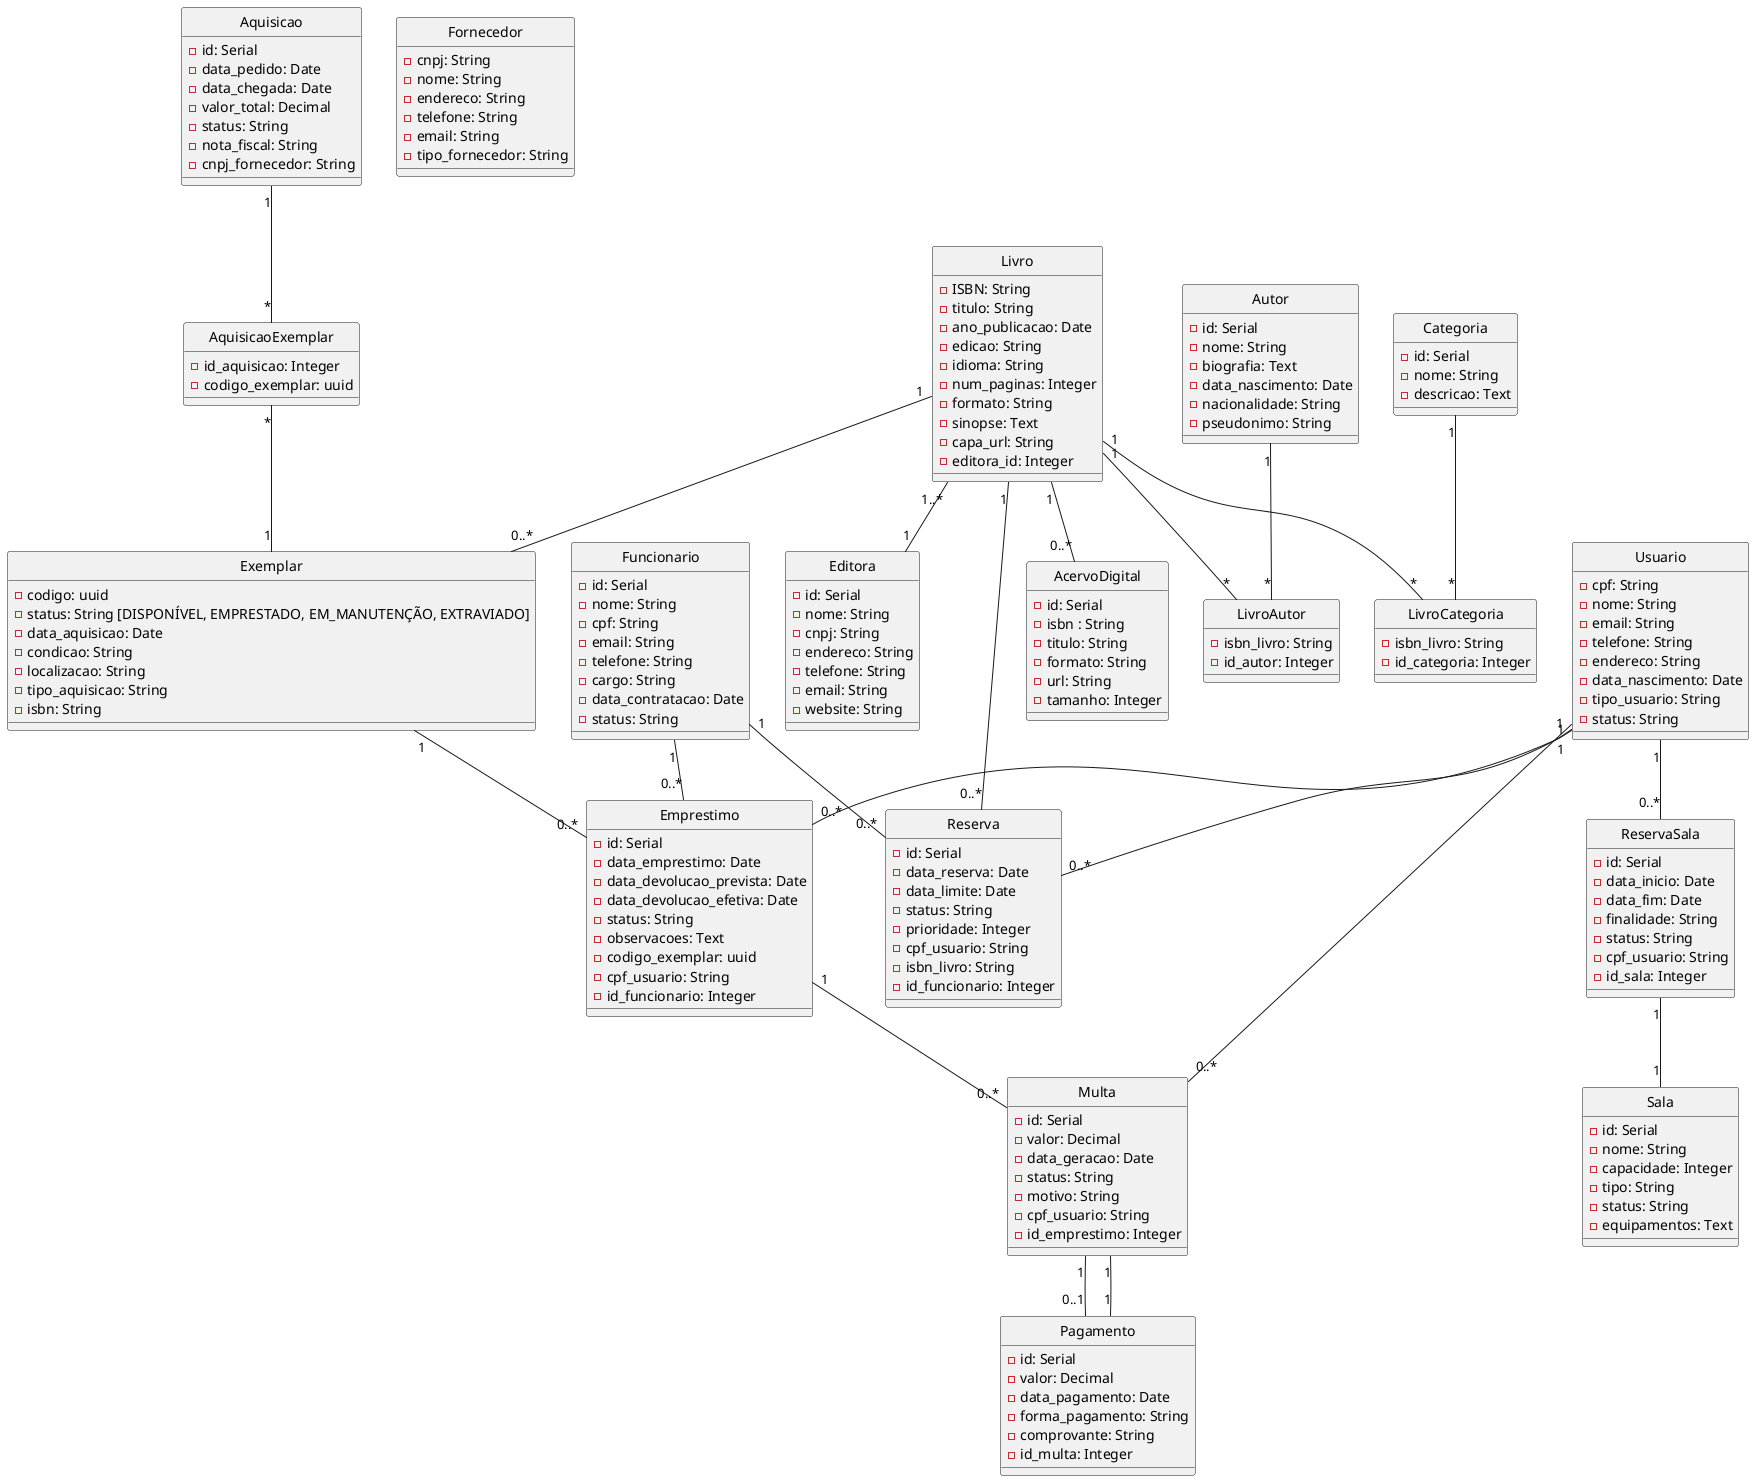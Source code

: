 @startuml Biblioteca

class Livro {
    -ISBN: String
    -titulo: String
    -ano_publicacao: Date
    -edicao: String
    -idioma: String
    -num_paginas: Integer
    -formato: String
    -sinopse: Text
    -capa_url: String
    -editora_id: Integer
}

class AcervoDigital {
    -id: Serial
    -isbn : String
    -titulo: String
    -formato: String
    -url: String
    -tamanho: Integer
}

class Exemplar {
    -codigo: uuid
    -status: String [DISPONÍVEL, EMPRESTADO, EM_MANUTENÇÃO, EXTRAVIADO]
    -data_aquisicao: Date
    -condicao: String
    -localizacao: String
    -tipo_aquisicao: String
    -isbn: String
}
  
class Autor {
    -id: Serial
    -nome: String
    -biografia: Text
    -data_nascimento: Date
    -nacionalidade: String
    -pseudonimo: String
}

class Editora {
    -id: Serial
    -nome: String
    -cnpj: String
    -endereco: String
    -telefone: String
    -email: String
    -website: String
}

class Categoria {
    -id: Serial
    -nome: String
    -descricao: Text
}

class Usuario {
    -cpf: String
    -nome: String
    -email: String
    -telefone: String
    -endereco: String
    -data_nascimento: Date
    -tipo_usuario: String
    -status: String
}

class Funcionario {
    -id: Serial
    -nome: String
    -cpf: String
    -email: String
    -telefone: String
    -cargo: String
    -data_contratacao: Date
    -status: String
}

class Emprestimo {
    -id: Serial
    -data_emprestimo: Date
    -data_devolucao_prevista: Date
    -data_devolucao_efetiva: Date
    -status: String
    -observacoes: Text
    -codigo_exemplar: uuid
    -cpf_usuario: String
    -id_funcionario: Integer
}

class Reserva {
    -id: Serial
    -data_reserva: Date
    -data_limite: Date
    -status: String
    -prioridade: Integer
    -cpf_usuario: String
    -isbn_livro: String
    -id_funcionario: Integer
}

class Multa {
    -id: Serial
    -valor: Decimal
    -data_geracao: Date
    -status: String
    -motivo: String
    -cpf_usuario: String
    -id_emprestimo: Integer
}

class Pagamento {
    -id: Serial
    -valor: Decimal
    -data_pagamento: Date
    -forma_pagamento: String
    -comprovante: String
    -id_multa: Integer
}

class Sala {
    -id: Serial
    -nome: String
    -capacidade: Integer
    -tipo: String
    -status: String
    -equipamentos: Text
}

class ReservaSala {
    -id: Serial
    -data_inicio: Date
    -data_fim: Date
    -finalidade: String
    -status: String
    -cpf_usuario: String
    -id_sala: Integer
}

class Fornecedor {
    -cnpj: String
    -nome: String
    -endereco: String
    -telefone: String
    -email: String
    -tipo_fornecedor: String
}

class Aquisicao {
    -id: Serial
    -data_pedido: Date
    -data_chegada: Date
    -valor_total: Decimal
    -status: String
    -nota_fiscal: String
    -cnpj_fornecedor: String
}

class LivroAutor {
    -isbn_livro: String
    -id_autor: Integer
}

class LivroCategoria {
    -isbn_livro: String
    -id_categoria: Integer
}

class AquisicaoExemplar {
    -id_aquisicao: Integer
    -codigo_exemplar: uuid
}

Livro "1" -- "0..*" Exemplar
Livro "1" -- "0..*" AcervoDigital
Livro "1" -- "*" LivroAutor
Livro "1..*" -- "1" Editora
Livro "1" -- "*" LivroCategoria
Livro "1" -- "0..*" Reserva
Autor "1" -- "*" LivroAutor
Categoria "1" -- "*" LivroCategoria
Exemplar "1" -- "0..*" Emprestimo
Usuario "1" -- "0..*" Emprestimo
Usuario "1" -- "0..*" Reserva
Usuario "1" -- "0..*" Multa
Multa "1" -- "0..1" Pagamento
Usuario "1" -- "0..*" ReservaSala
Emprestimo "1" -- "0..*" Multa
ReservaSala "1" -- "1" Sala
Pagamento "1" -- "1" Multa
Aquisicao "1" -- "*" AquisicaoExemplar
AquisicaoExemplar "*" -- "1" Exemplar
Funcionario "1" -- "0..*" Emprestimo
Funcionario "1" -- "0..*" Reserva

hide circle
@enduml